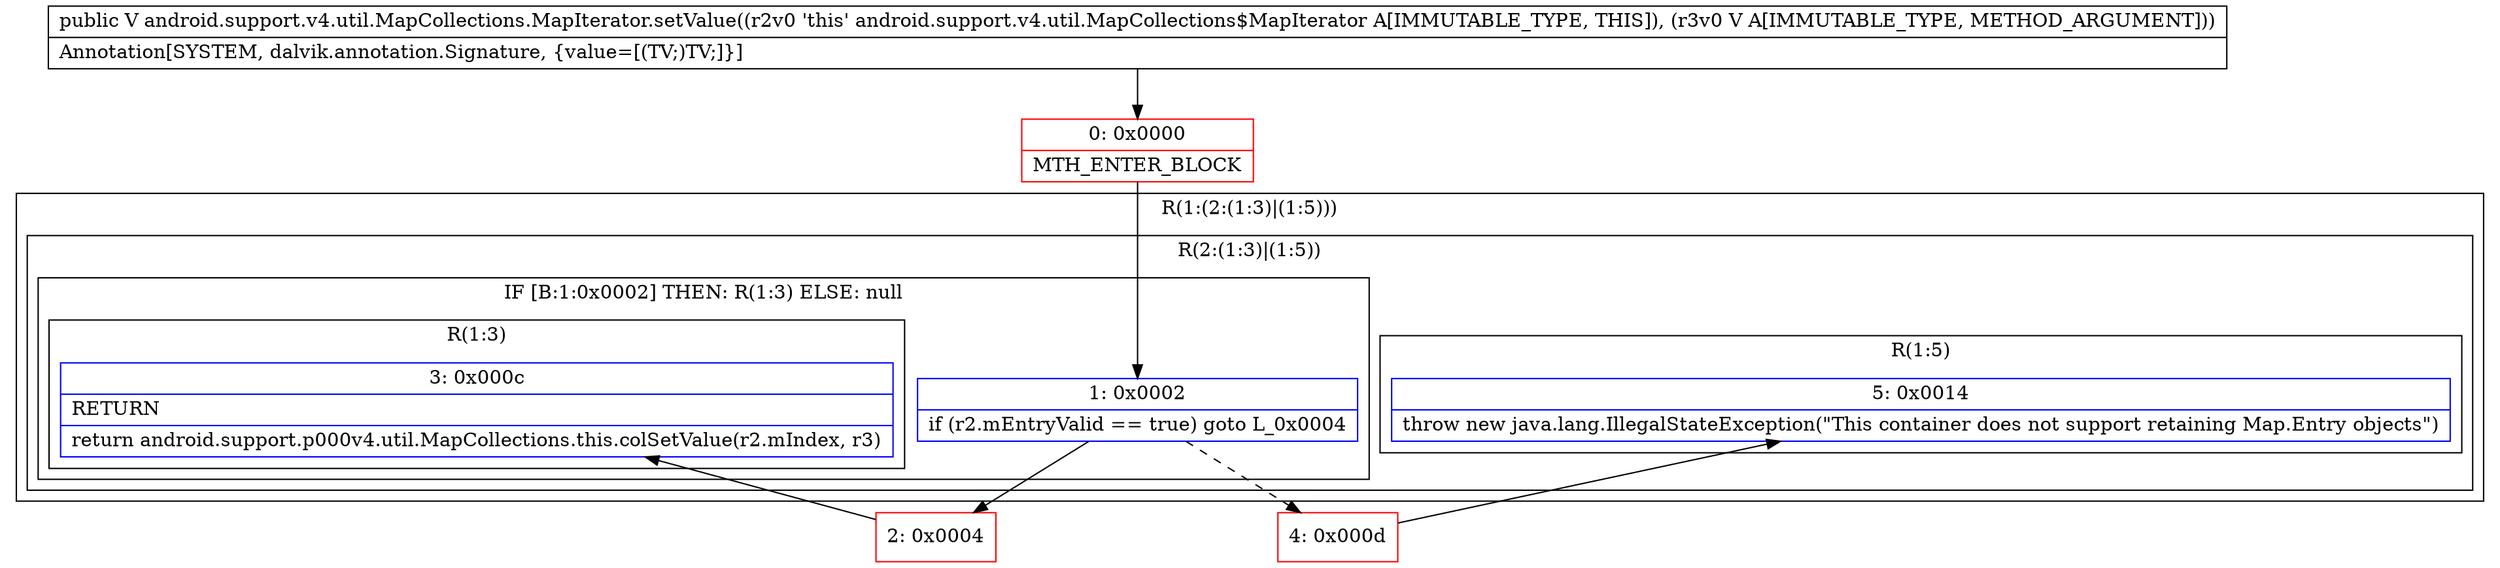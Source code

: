 digraph "CFG forandroid.support.v4.util.MapCollections.MapIterator.setValue(Ljava\/lang\/Object;)Ljava\/lang\/Object;" {
subgraph cluster_Region_383671281 {
label = "R(1:(2:(1:3)|(1:5)))";
node [shape=record,color=blue];
subgraph cluster_Region_402705788 {
label = "R(2:(1:3)|(1:5))";
node [shape=record,color=blue];
subgraph cluster_IfRegion_637787909 {
label = "IF [B:1:0x0002] THEN: R(1:3) ELSE: null";
node [shape=record,color=blue];
Node_1 [shape=record,label="{1\:\ 0x0002|if (r2.mEntryValid == true) goto L_0x0004\l}"];
subgraph cluster_Region_990866007 {
label = "R(1:3)";
node [shape=record,color=blue];
Node_3 [shape=record,label="{3\:\ 0x000c|RETURN\l|return android.support.p000v4.util.MapCollections.this.colSetValue(r2.mIndex, r3)\l}"];
}
}
subgraph cluster_Region_1609215764 {
label = "R(1:5)";
node [shape=record,color=blue];
Node_5 [shape=record,label="{5\:\ 0x0014|throw new java.lang.IllegalStateException(\"This container does not support retaining Map.Entry objects\")\l}"];
}
}
}
Node_0 [shape=record,color=red,label="{0\:\ 0x0000|MTH_ENTER_BLOCK\l}"];
Node_2 [shape=record,color=red,label="{2\:\ 0x0004}"];
Node_4 [shape=record,color=red,label="{4\:\ 0x000d}"];
MethodNode[shape=record,label="{public V android.support.v4.util.MapCollections.MapIterator.setValue((r2v0 'this' android.support.v4.util.MapCollections$MapIterator A[IMMUTABLE_TYPE, THIS]), (r3v0 V A[IMMUTABLE_TYPE, METHOD_ARGUMENT]))  | Annotation[SYSTEM, dalvik.annotation.Signature, \{value=[(TV;)TV;]\}]\l}"];
MethodNode -> Node_0;
Node_1 -> Node_2;
Node_1 -> Node_4[style=dashed];
Node_0 -> Node_1;
Node_2 -> Node_3;
Node_4 -> Node_5;
}

